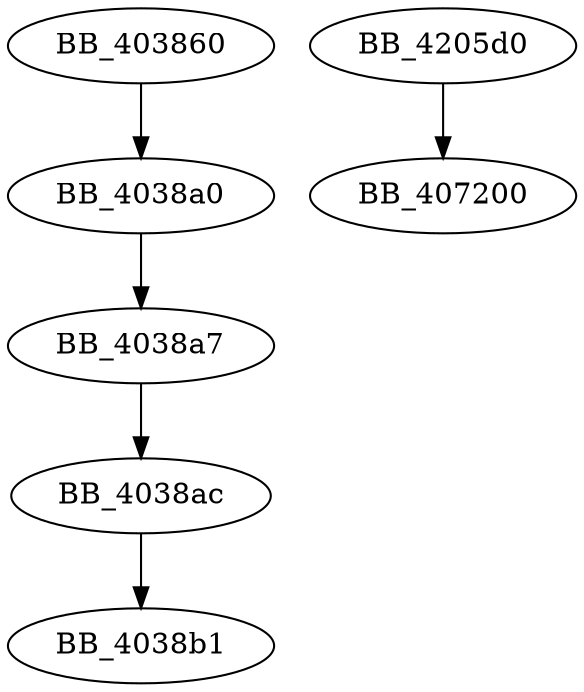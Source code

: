DiGraph sub_403860{
BB_403860->BB_4038a0
BB_4038a0->BB_4038a7
BB_4038a7->BB_4038ac
BB_4038ac->BB_4038b1
BB_4205d0->BB_407200
}
